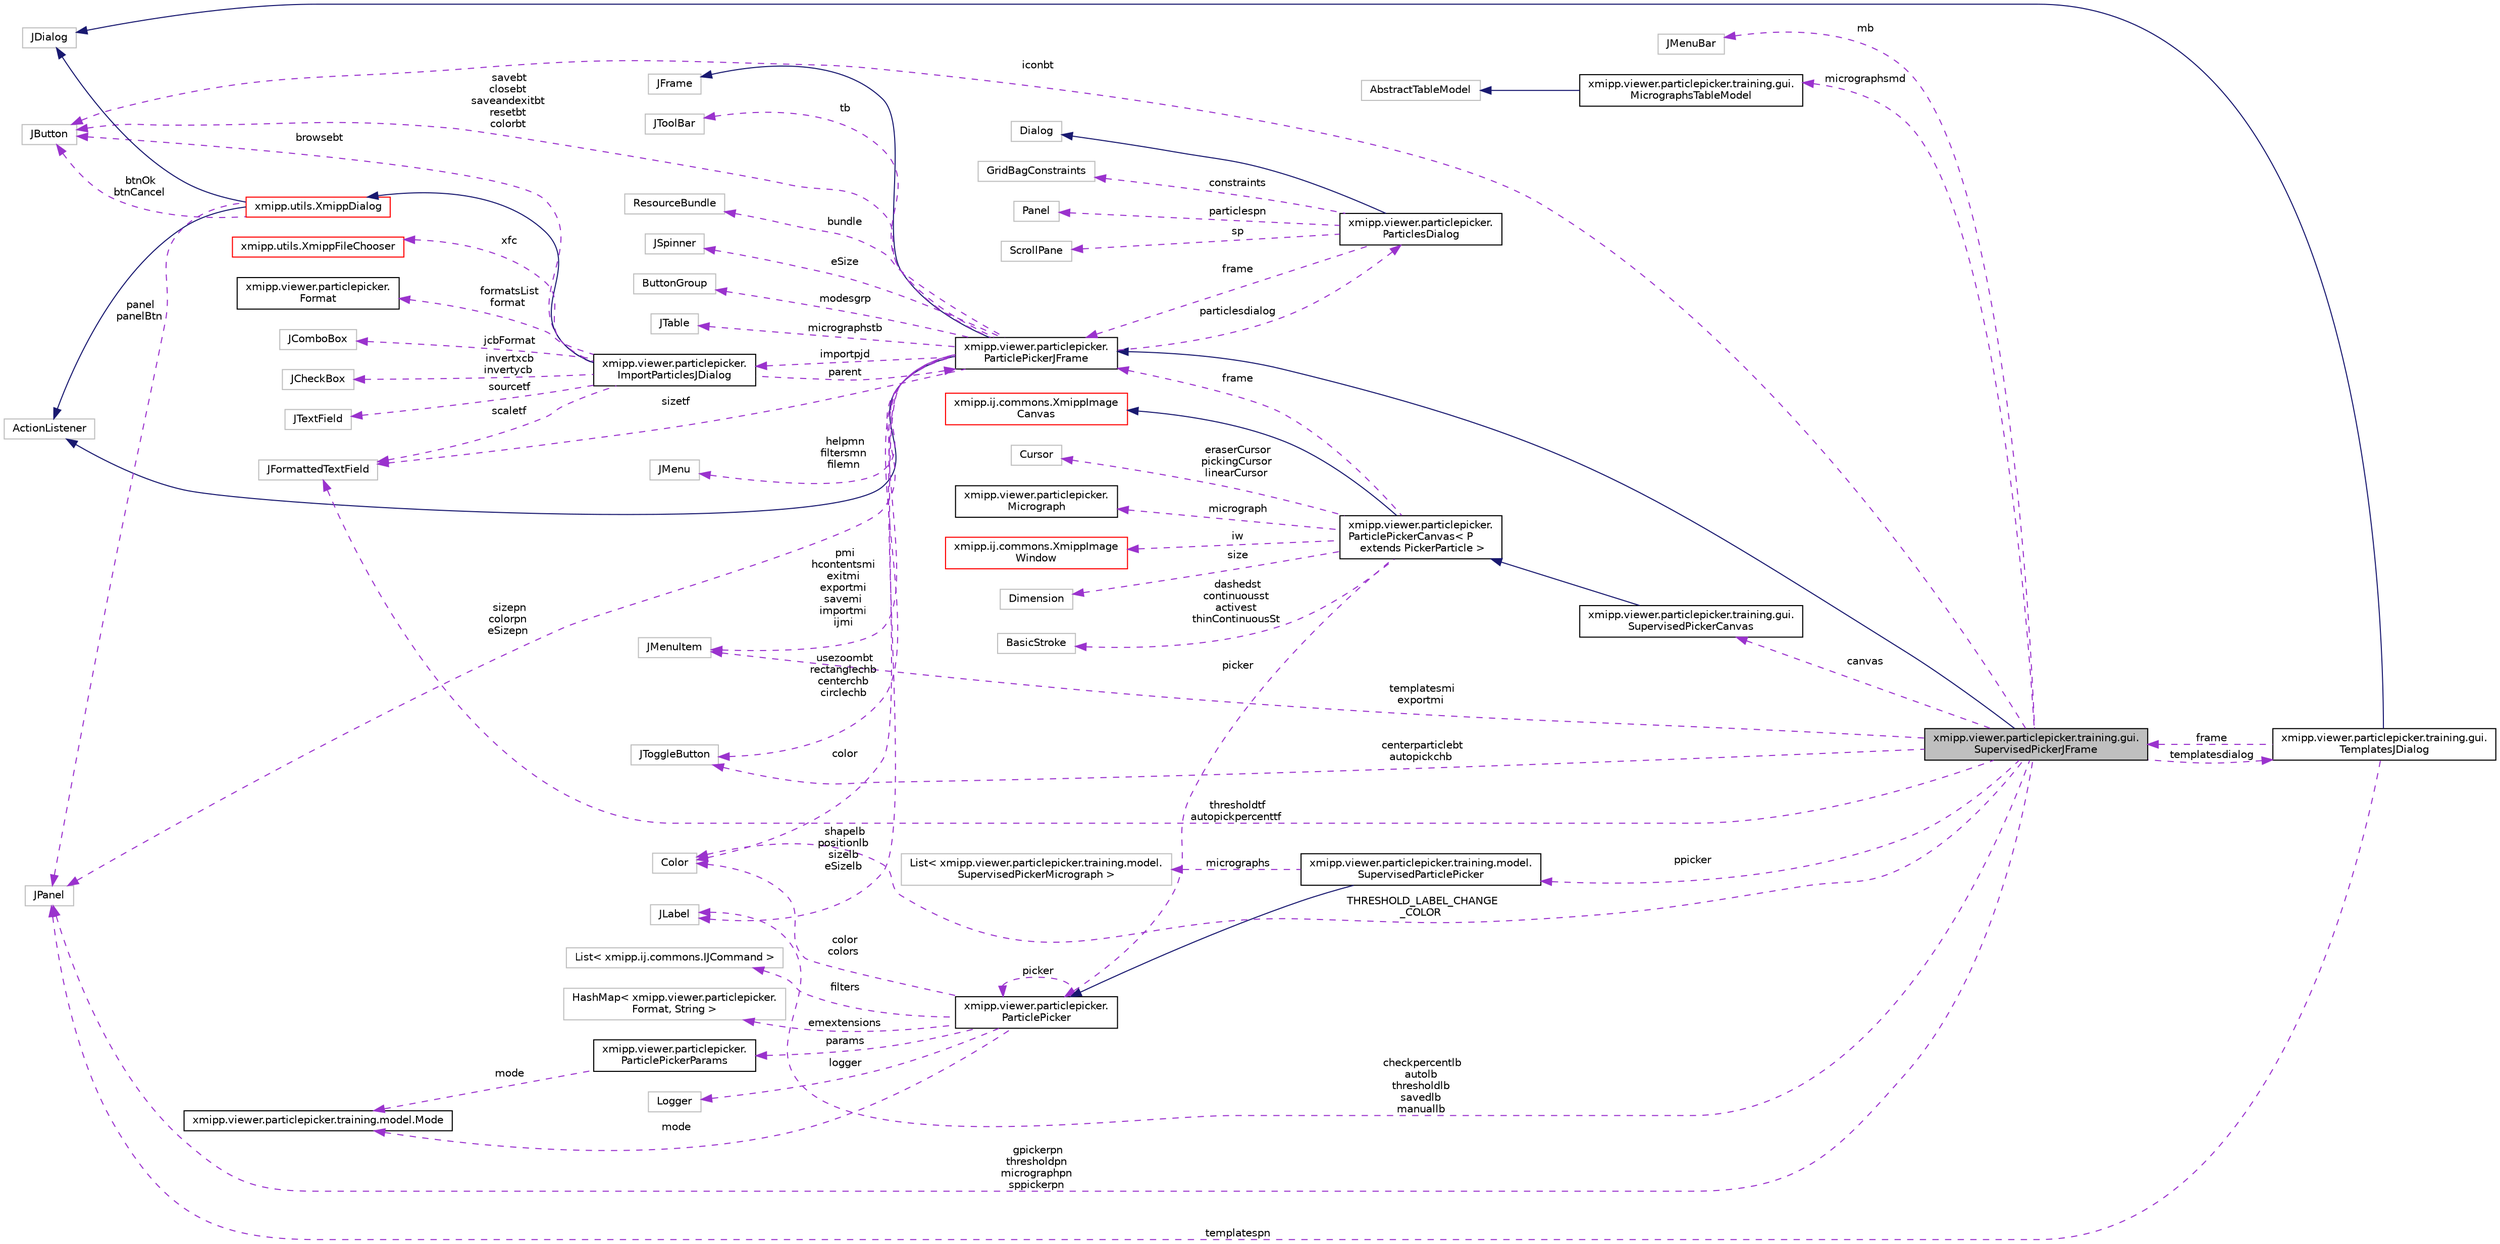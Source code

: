 digraph "xmipp.viewer.particlepicker.training.gui.SupervisedPickerJFrame"
{
  edge [fontname="Helvetica",fontsize="10",labelfontname="Helvetica",labelfontsize="10"];
  node [fontname="Helvetica",fontsize="10",shape=record];
  rankdir="LR";
  Node4 [label="xmipp.viewer.particlepicker.training.gui.\lSupervisedPickerJFrame",height=0.2,width=0.4,color="black", fillcolor="grey75", style="filled", fontcolor="black"];
  Node5 -> Node4 [dir="back",color="midnightblue",fontsize="10",style="solid",fontname="Helvetica"];
  Node5 [label="xmipp.viewer.particlepicker.\lParticlePickerJFrame",height=0.2,width=0.4,color="black", fillcolor="white", style="filled",URL="$classxmipp_1_1viewer_1_1particlepicker_1_1ParticlePickerJFrame.html"];
  Node6 -> Node5 [dir="back",color="midnightblue",fontsize="10",style="solid",fontname="Helvetica"];
  Node6 [label="JFrame",height=0.2,width=0.4,color="grey75", fillcolor="white", style="filled"];
  Node7 -> Node5 [dir="back",color="midnightblue",fontsize="10",style="solid",fontname="Helvetica"];
  Node7 [label="ActionListener",height=0.2,width=0.4,color="grey75", fillcolor="white", style="filled"];
  Node8 -> Node5 [dir="back",color="darkorchid3",fontsize="10",style="dashed",label=" pmi\nhcontentsmi\nexitmi\nexportmi\nsavemi\nimportmi\nijmi" ,fontname="Helvetica"];
  Node8 [label="JMenuItem",height=0.2,width=0.4,color="grey75", fillcolor="white", style="filled"];
  Node9 -> Node5 [dir="back",color="darkorchid3",fontsize="10",style="dashed",label=" tb" ,fontname="Helvetica"];
  Node9 [label="JToolBar",height=0.2,width=0.4,color="grey75", fillcolor="white", style="filled"];
  Node10 -> Node5 [dir="back",color="darkorchid3",fontsize="10",style="dashed",label=" savebt\nclosebt\nsaveandexitbt\nresetbt\ncolorbt" ,fontname="Helvetica"];
  Node10 [label="JButton",height=0.2,width=0.4,color="grey75", fillcolor="white", style="filled"];
  Node11 -> Node5 [dir="back",color="darkorchid3",fontsize="10",style="dashed",label=" bundle" ,fontname="Helvetica"];
  Node11 [label="ResourceBundle",height=0.2,width=0.4,color="grey75", fillcolor="white", style="filled"];
  Node12 -> Node5 [dir="back",color="darkorchid3",fontsize="10",style="dashed",label=" color" ,fontname="Helvetica"];
  Node12 [label="Color",height=0.2,width=0.4,color="grey75", fillcolor="white", style="filled"];
  Node13 -> Node5 [dir="back",color="darkorchid3",fontsize="10",style="dashed",label=" eSize" ,fontname="Helvetica"];
  Node13 [label="JSpinner",height=0.2,width=0.4,color="grey75", fillcolor="white", style="filled"];
  Node14 -> Node5 [dir="back",color="darkorchid3",fontsize="10",style="dashed",label=" modesgrp" ,fontname="Helvetica"];
  Node14 [label="ButtonGroup",height=0.2,width=0.4,color="grey75", fillcolor="white", style="filled"];
  Node15 -> Node5 [dir="back",color="darkorchid3",fontsize="10",style="dashed",label=" usezoombt\nrectanglechb\ncenterchb\ncirclechb" ,fontname="Helvetica"];
  Node15 [label="JToggleButton",height=0.2,width=0.4,color="grey75", fillcolor="white", style="filled"];
  Node16 -> Node5 [dir="back",color="darkorchid3",fontsize="10",style="dashed",label=" micrographstb" ,fontname="Helvetica"];
  Node16 [label="JTable",height=0.2,width=0.4,color="grey75", fillcolor="white", style="filled"];
  Node17 -> Node5 [dir="back",color="darkorchid3",fontsize="10",style="dashed",label=" importpjd" ,fontname="Helvetica"];
  Node17 [label="xmipp.viewer.particlepicker.\lImportParticlesJDialog",height=0.2,width=0.4,color="black", fillcolor="white", style="filled",URL="$classxmipp_1_1viewer_1_1particlepicker_1_1ImportParticlesJDialog.html"];
  Node18 -> Node17 [dir="back",color="midnightblue",fontsize="10",style="solid",fontname="Helvetica"];
  Node18 [label="xmipp.utils.XmippDialog",height=0.2,width=0.4,color="red", fillcolor="white", style="filled",URL="$classxmipp_1_1utils_1_1XmippDialog.html"];
  Node19 -> Node18 [dir="back",color="midnightblue",fontsize="10",style="solid",fontname="Helvetica"];
  Node19 [label="JDialog",height=0.2,width=0.4,color="grey75", fillcolor="white", style="filled"];
  Node7 -> Node18 [dir="back",color="midnightblue",fontsize="10",style="solid",fontname="Helvetica"];
  Node10 -> Node18 [dir="back",color="darkorchid3",fontsize="10",style="dashed",label=" btnOk\nbtnCancel" ,fontname="Helvetica"];
  Node21 -> Node18 [dir="back",color="darkorchid3",fontsize="10",style="dashed",label=" panel\npanelBtn" ,fontname="Helvetica"];
  Node21 [label="JPanel",height=0.2,width=0.4,color="grey75", fillcolor="white", style="filled"];
  Node5 -> Node17 [dir="back",color="darkorchid3",fontsize="10",style="dashed",label=" parent" ,fontname="Helvetica"];
  Node22 -> Node17 [dir="back",color="darkorchid3",fontsize="10",style="dashed",label=" invertxcb\ninvertycb" ,fontname="Helvetica"];
  Node22 [label="JCheckBox",height=0.2,width=0.4,color="grey75", fillcolor="white", style="filled"];
  Node10 -> Node17 [dir="back",color="darkorchid3",fontsize="10",style="dashed",label=" browsebt" ,fontname="Helvetica"];
  Node23 -> Node17 [dir="back",color="darkorchid3",fontsize="10",style="dashed",label=" sourcetf" ,fontname="Helvetica"];
  Node23 [label="JTextField",height=0.2,width=0.4,color="grey75", fillcolor="white", style="filled"];
  Node24 -> Node17 [dir="back",color="darkorchid3",fontsize="10",style="dashed",label=" xfc" ,fontname="Helvetica"];
  Node24 [label="xmipp.utils.XmippFileChooser",height=0.2,width=0.4,color="red", fillcolor="white", style="filled",URL="$classxmipp_1_1utils_1_1XmippFileChooser.html"];
  Node26 -> Node17 [dir="back",color="darkorchid3",fontsize="10",style="dashed",label=" formatsList\nformat" ,fontname="Helvetica"];
  Node26 [label="xmipp.viewer.particlepicker.\lFormat",height=0.2,width=0.4,color="black", fillcolor="white", style="filled",URL="$enumxmipp_1_1viewer_1_1particlepicker_1_1Format.html"];
  Node27 -> Node17 [dir="back",color="darkorchid3",fontsize="10",style="dashed",label=" jcbFormat" ,fontname="Helvetica"];
  Node27 [label="JComboBox",height=0.2,width=0.4,color="grey75", fillcolor="white", style="filled"];
  Node28 -> Node17 [dir="back",color="darkorchid3",fontsize="10",style="dashed",label=" scaletf" ,fontname="Helvetica"];
  Node28 [label="JFormattedTextField",height=0.2,width=0.4,color="grey75", fillcolor="white", style="filled"];
  Node29 -> Node5 [dir="back",color="darkorchid3",fontsize="10",style="dashed",label=" helpmn\nfiltersmn\nfilemn" ,fontname="Helvetica"];
  Node29 [label="JMenu",height=0.2,width=0.4,color="grey75", fillcolor="white", style="filled"];
  Node30 -> Node5 [dir="back",color="darkorchid3",fontsize="10",style="dashed",label=" shapelb\npositionlb\nsizelb\neSizelb" ,fontname="Helvetica"];
  Node30 [label="JLabel",height=0.2,width=0.4,color="grey75", fillcolor="white", style="filled"];
  Node31 -> Node5 [dir="back",color="darkorchid3",fontsize="10",style="dashed",label=" particlesdialog" ,fontname="Helvetica"];
  Node31 [label="xmipp.viewer.particlepicker.\lParticlesDialog",height=0.2,width=0.4,color="black", fillcolor="white", style="filled",URL="$classxmipp_1_1viewer_1_1particlepicker_1_1ParticlesDialog.html"];
  Node32 -> Node31 [dir="back",color="midnightblue",fontsize="10",style="solid",fontname="Helvetica"];
  Node32 [label="Dialog",height=0.2,width=0.4,color="grey75", fillcolor="white", style="filled"];
  Node5 -> Node31 [dir="back",color="darkorchid3",fontsize="10",style="dashed",label=" frame" ,fontname="Helvetica"];
  Node33 -> Node31 [dir="back",color="darkorchid3",fontsize="10",style="dashed",label=" constraints" ,fontname="Helvetica"];
  Node33 [label="GridBagConstraints",height=0.2,width=0.4,color="grey75", fillcolor="white", style="filled"];
  Node34 -> Node31 [dir="back",color="darkorchid3",fontsize="10",style="dashed",label=" particlespn" ,fontname="Helvetica"];
  Node34 [label="Panel",height=0.2,width=0.4,color="grey75", fillcolor="white", style="filled"];
  Node35 -> Node31 [dir="back",color="darkorchid3",fontsize="10",style="dashed",label=" sp" ,fontname="Helvetica"];
  Node35 [label="ScrollPane",height=0.2,width=0.4,color="grey75", fillcolor="white", style="filled"];
  Node21 -> Node5 [dir="back",color="darkorchid3",fontsize="10",style="dashed",label=" sizepn\ncolorpn\neSizepn" ,fontname="Helvetica"];
  Node28 -> Node5 [dir="back",color="darkorchid3",fontsize="10",style="dashed",label=" sizetf" ,fontname="Helvetica"];
  Node8 -> Node4 [dir="back",color="darkorchid3",fontsize="10",style="dashed",label=" templatesmi\nexportmi" ,fontname="Helvetica"];
  Node10 -> Node4 [dir="back",color="darkorchid3",fontsize="10",style="dashed",label=" iconbt" ,fontname="Helvetica"];
  Node36 -> Node4 [dir="back",color="darkorchid3",fontsize="10",style="dashed",label=" canvas" ,fontname="Helvetica"];
  Node36 [label="xmipp.viewer.particlepicker.training.gui.\lSupervisedPickerCanvas",height=0.2,width=0.4,color="black", fillcolor="white", style="filled",URL="$classxmipp_1_1viewer_1_1particlepicker_1_1training_1_1gui_1_1SupervisedPickerCanvas.html"];
  Node37 -> Node36 [dir="back",color="midnightblue",fontsize="10",style="solid",fontname="Helvetica"];
  Node37 [label="xmipp.viewer.particlepicker.\lParticlePickerCanvas\< P\l extends PickerParticle \>",height=0.2,width=0.4,color="black", fillcolor="white", style="filled",URL="$classxmipp_1_1viewer_1_1particlepicker_1_1ParticlePickerCanvas.html"];
  Node38 -> Node37 [dir="back",color="midnightblue",fontsize="10",style="solid",fontname="Helvetica"];
  Node38 [label="xmipp.ij.commons.XmippImage\lCanvas",height=0.2,width=0.4,color="red", fillcolor="white", style="filled",URL="$classxmipp_1_1ij_1_1commons_1_1XmippImageCanvas.html"];
  Node42 -> Node37 [dir="back",color="darkorchid3",fontsize="10",style="dashed",label=" eraserCursor\npickingCursor\nlinearCursor" ,fontname="Helvetica"];
  Node42 [label="Cursor",height=0.2,width=0.4,color="grey75", fillcolor="white", style="filled"];
  Node5 -> Node37 [dir="back",color="darkorchid3",fontsize="10",style="dashed",label=" frame" ,fontname="Helvetica"];
  Node43 -> Node37 [dir="back",color="darkorchid3",fontsize="10",style="dashed",label=" micrograph" ,fontname="Helvetica"];
  Node43 [label="xmipp.viewer.particlepicker.\lMicrograph",height=0.2,width=0.4,color="black", fillcolor="white", style="filled",URL="$classxmipp_1_1viewer_1_1particlepicker_1_1Micrograph.html"];
  Node44 -> Node37 [dir="back",color="darkorchid3",fontsize="10",style="dashed",label=" iw" ,fontname="Helvetica"];
  Node44 [label="xmipp.ij.commons.XmippImage\lWindow",height=0.2,width=0.4,color="red", fillcolor="white", style="filled",URL="$classxmipp_1_1ij_1_1commons_1_1XmippImageWindow.html"];
  Node67 -> Node37 [dir="back",color="darkorchid3",fontsize="10",style="dashed",label=" picker" ,fontname="Helvetica"];
  Node67 [label="xmipp.viewer.particlepicker.\lParticlePicker",height=0.2,width=0.4,color="black", fillcolor="white", style="filled",URL="$classxmipp_1_1viewer_1_1particlepicker_1_1ParticlePicker.html"];
  Node49 -> Node67 [dir="back",color="darkorchid3",fontsize="10",style="dashed",label=" filters" ,fontname="Helvetica"];
  Node49 [label="List\< xmipp.ij.commons.IJCommand \>",height=0.2,width=0.4,color="grey75", fillcolor="white", style="filled"];
  Node68 -> Node67 [dir="back",color="darkorchid3",fontsize="10",style="dashed",label=" emextensions" ,fontname="Helvetica"];
  Node68 [label="HashMap\< xmipp.viewer.particlepicker.\lFormat, String \>",height=0.2,width=0.4,color="grey75", fillcolor="white", style="filled"];
  Node12 -> Node67 [dir="back",color="darkorchid3",fontsize="10",style="dashed",label=" color\ncolors" ,fontname="Helvetica"];
  Node67 -> Node67 [dir="back",color="darkorchid3",fontsize="10",style="dashed",label=" picker" ,fontname="Helvetica"];
  Node69 -> Node67 [dir="back",color="darkorchid3",fontsize="10",style="dashed",label=" mode" ,fontname="Helvetica"];
  Node69 [label="xmipp.viewer.particlepicker.training.model.Mode",height=0.2,width=0.4,color="black", fillcolor="white", style="filled",URL="$enumxmipp_1_1viewer_1_1particlepicker_1_1training_1_1model_1_1Mode.html"];
  Node70 -> Node67 [dir="back",color="darkorchid3",fontsize="10",style="dashed",label=" logger" ,fontname="Helvetica"];
  Node70 [label="Logger",height=0.2,width=0.4,color="grey75", fillcolor="white", style="filled"];
  Node71 -> Node67 [dir="back",color="darkorchid3",fontsize="10",style="dashed",label=" params" ,fontname="Helvetica"];
  Node71 [label="xmipp.viewer.particlepicker.\lParticlePickerParams",height=0.2,width=0.4,color="black", fillcolor="white", style="filled",URL="$classxmipp_1_1viewer_1_1particlepicker_1_1ParticlePickerParams.html"];
  Node69 -> Node71 [dir="back",color="darkorchid3",fontsize="10",style="dashed",label=" mode" ,fontname="Helvetica"];
  Node72 -> Node37 [dir="back",color="darkorchid3",fontsize="10",style="dashed",label=" size" ,fontname="Helvetica"];
  Node72 [label="Dimension",height=0.2,width=0.4,color="grey75", fillcolor="white", style="filled"];
  Node73 -> Node37 [dir="back",color="darkorchid3",fontsize="10",style="dashed",label=" dashedst\ncontinuousst\nactivest\nthinContinuousSt" ,fontname="Helvetica"];
  Node73 [label="BasicStroke",height=0.2,width=0.4,color="grey75", fillcolor="white", style="filled"];
  Node74 -> Node4 [dir="back",color="darkorchid3",fontsize="10",style="dashed",label=" mb" ,fontname="Helvetica"];
  Node74 [label="JMenuBar",height=0.2,width=0.4,color="grey75", fillcolor="white", style="filled"];
  Node12 -> Node4 [dir="back",color="darkorchid3",fontsize="10",style="dashed",label=" THRESHOLD_LABEL_CHANGE\l_COLOR" ,fontname="Helvetica"];
  Node75 -> Node4 [dir="back",color="darkorchid3",fontsize="10",style="dashed",label=" ppicker" ,fontname="Helvetica"];
  Node75 [label="xmipp.viewer.particlepicker.training.model.\lSupervisedParticlePicker",height=0.2,width=0.4,color="black", fillcolor="white", style="filled",URL="$classxmipp_1_1viewer_1_1particlepicker_1_1training_1_1model_1_1SupervisedParticlePicker.html"];
  Node67 -> Node75 [dir="back",color="midnightblue",fontsize="10",style="solid",fontname="Helvetica"];
  Node76 -> Node75 [dir="back",color="darkorchid3",fontsize="10",style="dashed",label=" micrographs" ,fontname="Helvetica"];
  Node76 [label="List\< xmipp.viewer.particlepicker.training.model.\lSupervisedPickerMicrograph \>",height=0.2,width=0.4,color="grey75", fillcolor="white", style="filled"];
  Node15 -> Node4 [dir="back",color="darkorchid3",fontsize="10",style="dashed",label=" centerparticlebt\nautopickchb" ,fontname="Helvetica"];
  Node77 -> Node4 [dir="back",color="darkorchid3",fontsize="10",style="dashed",label=" templatesdialog" ,fontname="Helvetica"];
  Node77 [label="xmipp.viewer.particlepicker.training.gui.\lTemplatesJDialog",height=0.2,width=0.4,color="black", fillcolor="white", style="filled",URL="$classxmipp_1_1viewer_1_1particlepicker_1_1training_1_1gui_1_1TemplatesJDialog.html"];
  Node19 -> Node77 [dir="back",color="midnightblue",fontsize="10",style="solid",fontname="Helvetica"];
  Node4 -> Node77 [dir="back",color="darkorchid3",fontsize="10",style="dashed",label=" frame" ,fontname="Helvetica"];
  Node21 -> Node77 [dir="back",color="darkorchid3",fontsize="10",style="dashed",label=" templatespn" ,fontname="Helvetica"];
  Node30 -> Node4 [dir="back",color="darkorchid3",fontsize="10",style="dashed",label=" checkpercentlb\nautolb\nthresholdlb\nsavedlb\nmanuallb" ,fontname="Helvetica"];
  Node21 -> Node4 [dir="back",color="darkorchid3",fontsize="10",style="dashed",label=" gpickerpn\nthresholdpn\nmicrographpn\nsppickerpn" ,fontname="Helvetica"];
  Node28 -> Node4 [dir="back",color="darkorchid3",fontsize="10",style="dashed",label=" thresholdtf\nautopickpercenttf" ,fontname="Helvetica"];
  Node78 -> Node4 [dir="back",color="darkorchid3",fontsize="10",style="dashed",label=" micrographsmd" ,fontname="Helvetica"];
  Node78 [label="xmipp.viewer.particlepicker.training.gui.\lMicrographsTableModel",height=0.2,width=0.4,color="black", fillcolor="white", style="filled",URL="$classxmipp_1_1viewer_1_1particlepicker_1_1training_1_1gui_1_1MicrographsTableModel.html"];
  Node79 -> Node78 [dir="back",color="midnightblue",fontsize="10",style="solid",fontname="Helvetica"];
  Node79 [label="AbstractTableModel",height=0.2,width=0.4,color="grey75", fillcolor="white", style="filled"];
}
